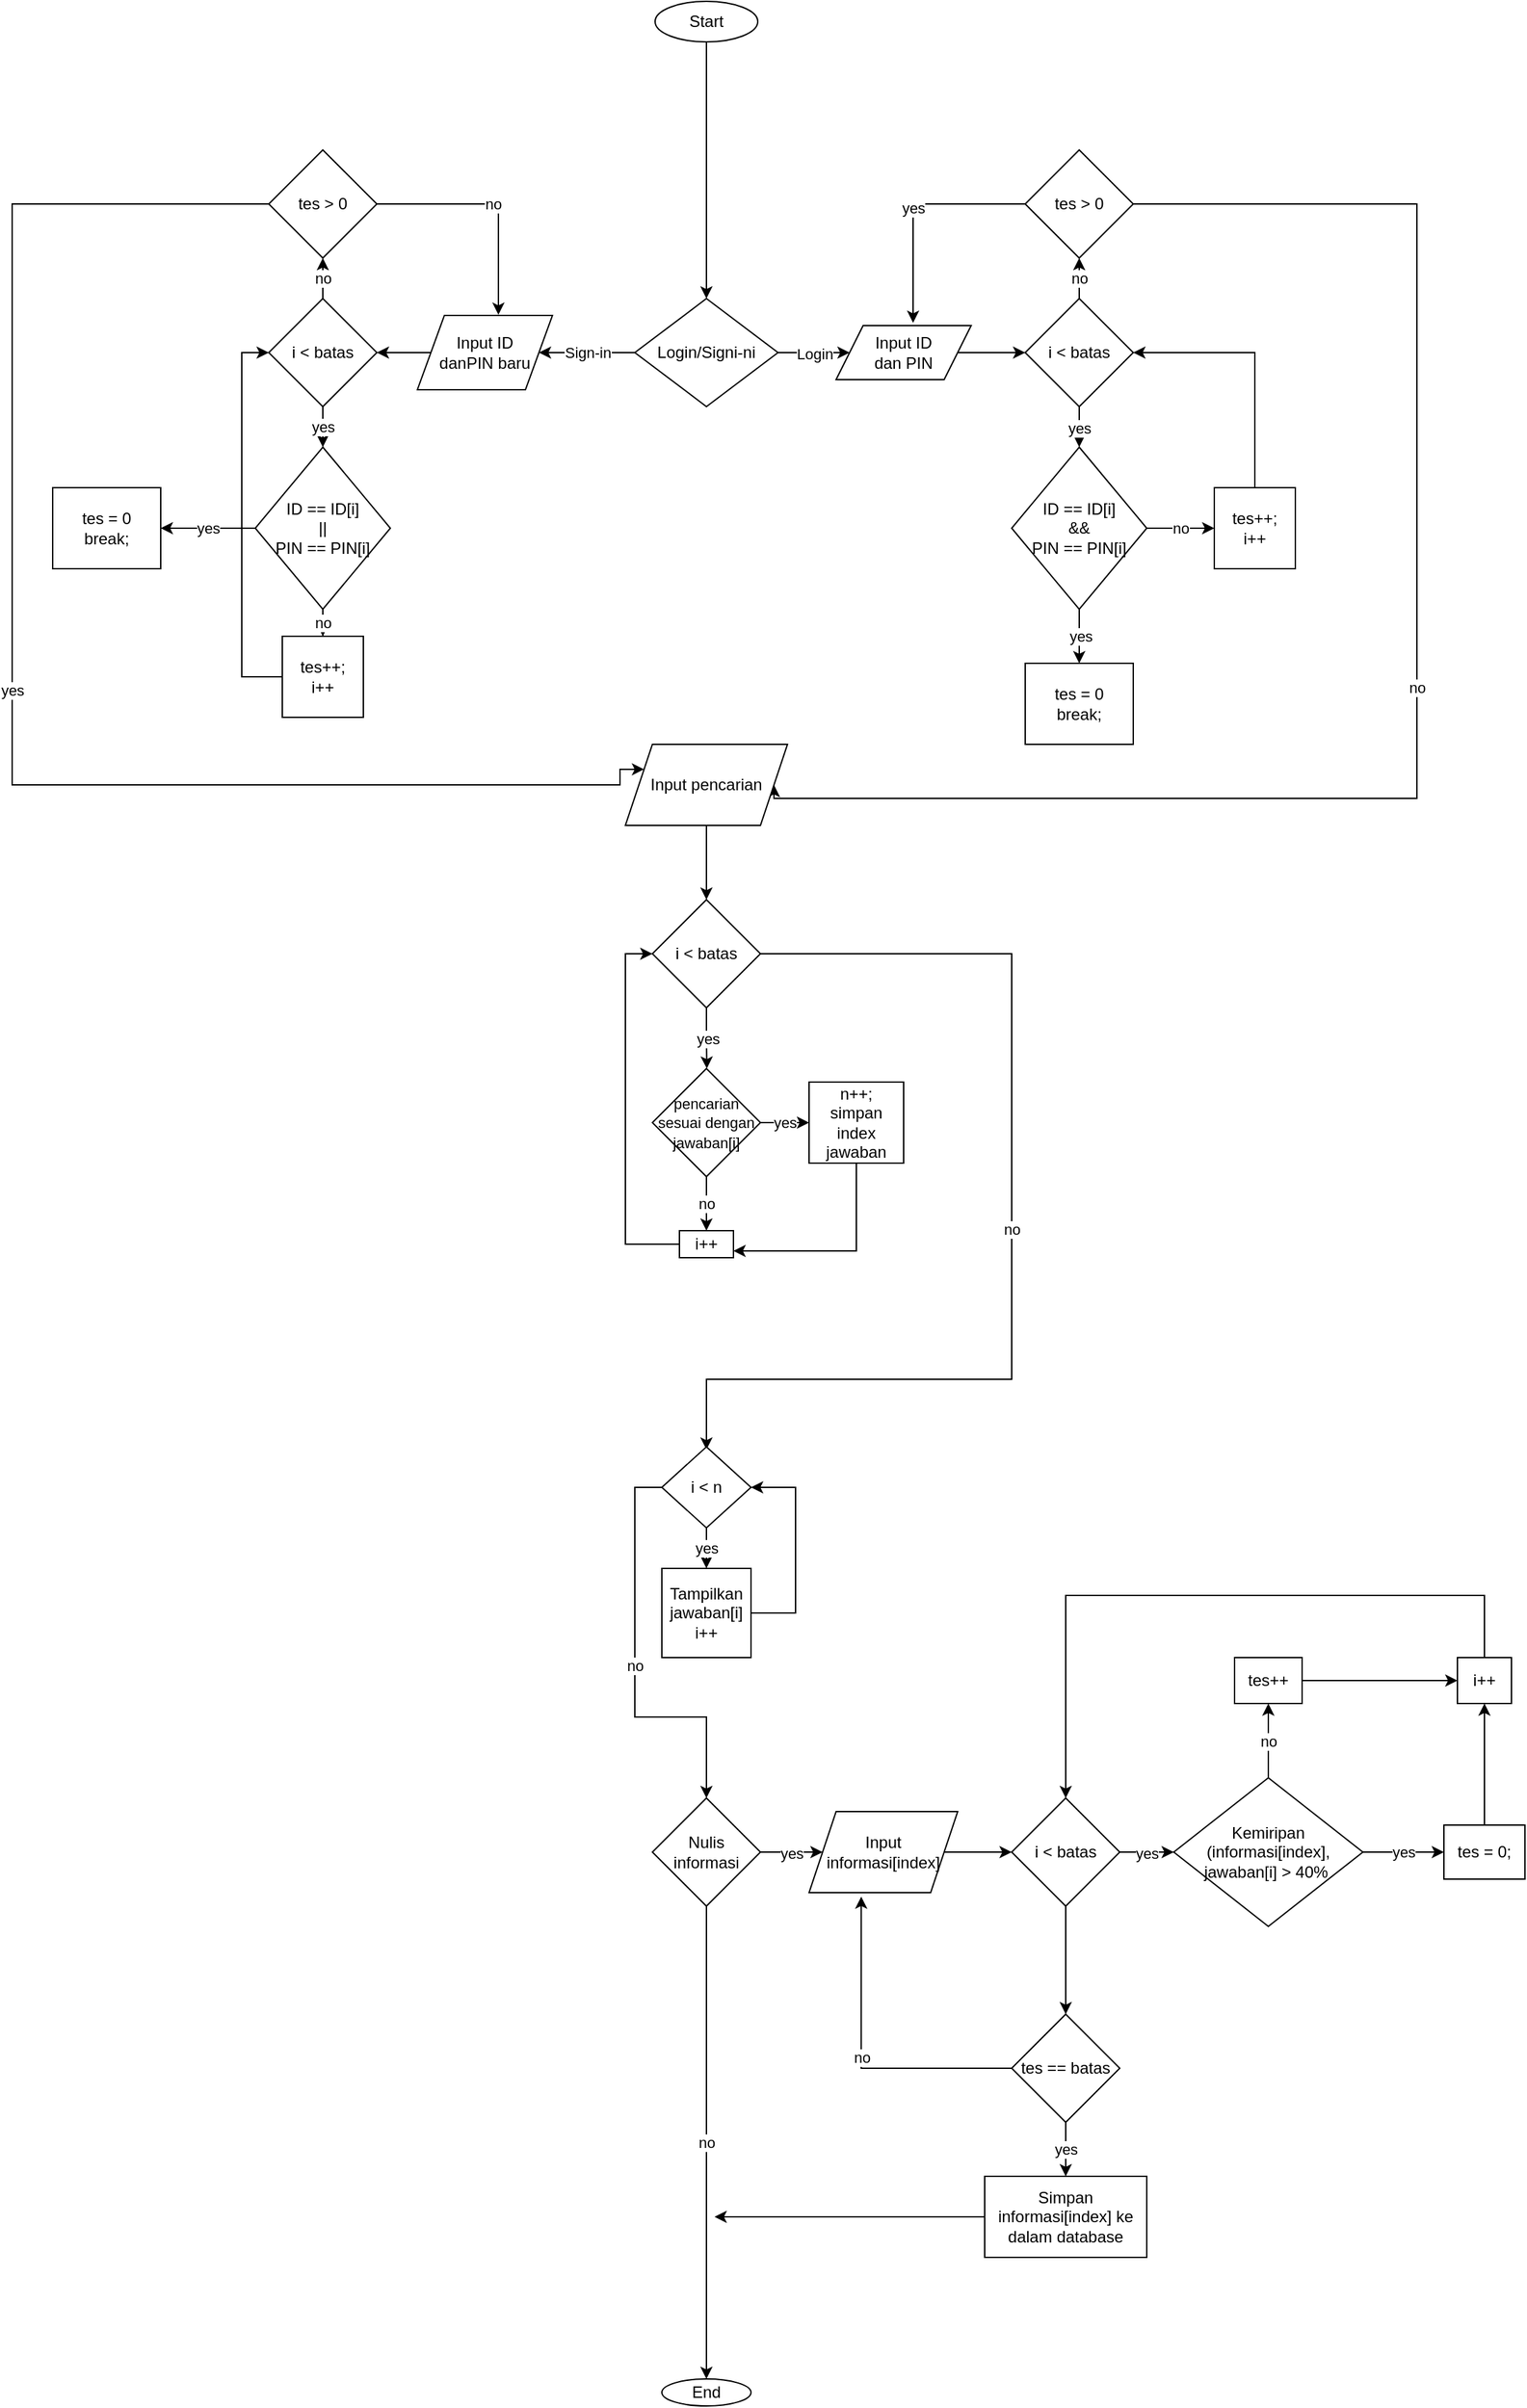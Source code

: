 <mxfile version="21.1.8">
  <diagram name="Page-1" id="KjWqJq1xkVzPSrhiX2BS">
    <mxGraphModel dx="3212" dy="2787" grid="1" gridSize="10" guides="1" tooltips="1" connect="1" arrows="1" fold="1" page="1" pageScale="1" pageWidth="827" pageHeight="1169" math="0" shadow="0">
      <root>
        <mxCell id="0" />
        <mxCell id="1" parent="0" />
        <mxCell id="5E2wt2ImbtlbzxVv99e4-2" style="edgeStyle=orthogonalEdgeStyle;rounded=0;orthogonalLoop=1;jettySize=auto;html=1;exitX=0.5;exitY=1;exitDx=0;exitDy=0;" edge="1" parent="1" source="5E2wt2ImbtlbzxVv99e4-1">
          <mxGeometry relative="1" as="geometry">
            <mxPoint x="414" y="100" as="targetPoint" />
          </mxGeometry>
        </mxCell>
        <mxCell id="5E2wt2ImbtlbzxVv99e4-1" value="Start" style="ellipse;whiteSpace=wrap;html=1;" vertex="1" parent="1">
          <mxGeometry x="376" y="-120" width="76" height="30" as="geometry" />
        </mxCell>
        <mxCell id="5E2wt2ImbtlbzxVv99e4-5" value="Login" style="edgeStyle=orthogonalEdgeStyle;rounded=0;orthogonalLoop=1;jettySize=auto;html=1;exitX=1;exitY=0.5;exitDx=0;exitDy=0;" edge="1" parent="1" source="5E2wt2ImbtlbzxVv99e4-4">
          <mxGeometry relative="1" as="geometry">
            <mxPoint x="520" y="140" as="targetPoint" />
          </mxGeometry>
        </mxCell>
        <mxCell id="5E2wt2ImbtlbzxVv99e4-6" value="Sign-in" style="edgeStyle=orthogonalEdgeStyle;rounded=0;orthogonalLoop=1;jettySize=auto;html=1;exitX=0;exitY=0.5;exitDx=0;exitDy=0;" edge="1" parent="1" source="5E2wt2ImbtlbzxVv99e4-4">
          <mxGeometry relative="1" as="geometry">
            <mxPoint x="290" y="140" as="targetPoint" />
          </mxGeometry>
        </mxCell>
        <mxCell id="5E2wt2ImbtlbzxVv99e4-4" value="Login/Signi-ni" style="rhombus;whiteSpace=wrap;html=1;" vertex="1" parent="1">
          <mxGeometry x="361" y="100" width="106" height="80" as="geometry" />
        </mxCell>
        <mxCell id="5E2wt2ImbtlbzxVv99e4-9" style="edgeStyle=orthogonalEdgeStyle;rounded=0;orthogonalLoop=1;jettySize=auto;html=1;exitX=1;exitY=0.5;exitDx=0;exitDy=0;" edge="1" parent="1" source="5E2wt2ImbtlbzxVv99e4-8">
          <mxGeometry relative="1" as="geometry">
            <mxPoint x="650" y="140" as="targetPoint" />
          </mxGeometry>
        </mxCell>
        <mxCell id="5E2wt2ImbtlbzxVv99e4-8" value="Input ID&lt;br&gt;dan PIN" style="shape=parallelogram;perimeter=parallelogramPerimeter;whiteSpace=wrap;html=1;fixedSize=1;" vertex="1" parent="1">
          <mxGeometry x="510" y="120" width="100" height="40" as="geometry" />
        </mxCell>
        <mxCell id="5E2wt2ImbtlbzxVv99e4-12" value="yes" style="edgeStyle=orthogonalEdgeStyle;rounded=0;orthogonalLoop=1;jettySize=auto;html=1;" edge="1" parent="1" source="5E2wt2ImbtlbzxVv99e4-10">
          <mxGeometry relative="1" as="geometry">
            <mxPoint x="690" y="210" as="targetPoint" />
          </mxGeometry>
        </mxCell>
        <mxCell id="5E2wt2ImbtlbzxVv99e4-21" value="no" style="edgeStyle=orthogonalEdgeStyle;rounded=0;orthogonalLoop=1;jettySize=auto;html=1;exitX=0.5;exitY=0;exitDx=0;exitDy=0;" edge="1" parent="1" source="5E2wt2ImbtlbzxVv99e4-10">
          <mxGeometry relative="1" as="geometry">
            <mxPoint x="690" y="70" as="targetPoint" />
          </mxGeometry>
        </mxCell>
        <mxCell id="5E2wt2ImbtlbzxVv99e4-10" value="i &amp;lt; batas" style="rhombus;whiteSpace=wrap;html=1;" vertex="1" parent="1">
          <mxGeometry x="650" y="100" width="80" height="80" as="geometry" />
        </mxCell>
        <mxCell id="5E2wt2ImbtlbzxVv99e4-16" value="yes" style="edgeStyle=orthogonalEdgeStyle;rounded=0;orthogonalLoop=1;jettySize=auto;html=1;exitX=0.5;exitY=1;exitDx=0;exitDy=0;" edge="1" parent="1" source="5E2wt2ImbtlbzxVv99e4-13">
          <mxGeometry relative="1" as="geometry">
            <mxPoint x="690" y="370" as="targetPoint" />
          </mxGeometry>
        </mxCell>
        <mxCell id="5E2wt2ImbtlbzxVv99e4-19" value="no" style="edgeStyle=orthogonalEdgeStyle;rounded=0;orthogonalLoop=1;jettySize=auto;html=1;" edge="1" parent="1" source="5E2wt2ImbtlbzxVv99e4-13" target="5E2wt2ImbtlbzxVv99e4-18">
          <mxGeometry relative="1" as="geometry" />
        </mxCell>
        <mxCell id="5E2wt2ImbtlbzxVv99e4-13" value="ID == ID[i]&lt;br&gt;&amp;amp;&amp;amp;&lt;br&gt;PIN == PIN[i]" style="rhombus;whiteSpace=wrap;html=1;" vertex="1" parent="1">
          <mxGeometry x="640" y="210" width="100" height="120" as="geometry" />
        </mxCell>
        <mxCell id="5E2wt2ImbtlbzxVv99e4-17" value="tes = 0&lt;br&gt;break;" style="rounded=0;whiteSpace=wrap;html=1;" vertex="1" parent="1">
          <mxGeometry x="650" y="370" width="80" height="60" as="geometry" />
        </mxCell>
        <mxCell id="5E2wt2ImbtlbzxVv99e4-20" style="edgeStyle=orthogonalEdgeStyle;rounded=0;orthogonalLoop=1;jettySize=auto;html=1;entryX=1;entryY=0.5;entryDx=0;entryDy=0;" edge="1" parent="1" source="5E2wt2ImbtlbzxVv99e4-18" target="5E2wt2ImbtlbzxVv99e4-10">
          <mxGeometry relative="1" as="geometry">
            <Array as="points">
              <mxPoint x="820" y="140" />
            </Array>
          </mxGeometry>
        </mxCell>
        <mxCell id="5E2wt2ImbtlbzxVv99e4-18" value="tes++;&lt;br&gt;i++" style="whiteSpace=wrap;html=1;" vertex="1" parent="1">
          <mxGeometry x="790" y="240" width="60" height="60" as="geometry" />
        </mxCell>
        <mxCell id="5E2wt2ImbtlbzxVv99e4-24" value="yes" style="edgeStyle=orthogonalEdgeStyle;rounded=0;orthogonalLoop=1;jettySize=auto;html=1;exitX=0;exitY=0.5;exitDx=0;exitDy=0;entryX=0.57;entryY=-0.05;entryDx=0;entryDy=0;entryPerimeter=0;" edge="1" parent="1" source="5E2wt2ImbtlbzxVv99e4-23" target="5E2wt2ImbtlbzxVv99e4-8">
          <mxGeometry relative="1" as="geometry" />
        </mxCell>
        <mxCell id="5E2wt2ImbtlbzxVv99e4-25" value="no" style="edgeStyle=orthogonalEdgeStyle;rounded=0;orthogonalLoop=1;jettySize=auto;html=1;entryX=1;entryY=0.5;entryDx=0;entryDy=0;" edge="1" parent="1" source="5E2wt2ImbtlbzxVv99e4-23" target="5E2wt2ImbtlbzxVv99e4-45">
          <mxGeometry relative="1" as="geometry">
            <mxPoint x="600" y="524" as="targetPoint" />
            <Array as="points">
              <mxPoint x="940" y="30" />
              <mxPoint x="940" y="470" />
              <mxPoint x="464" y="470" />
            </Array>
          </mxGeometry>
        </mxCell>
        <mxCell id="5E2wt2ImbtlbzxVv99e4-23" value="tes &amp;gt; 0" style="rhombus;whiteSpace=wrap;html=1;" vertex="1" parent="1">
          <mxGeometry x="650" y="-10" width="80" height="80" as="geometry" />
        </mxCell>
        <mxCell id="5E2wt2ImbtlbzxVv99e4-37" style="edgeStyle=orthogonalEdgeStyle;rounded=0;orthogonalLoop=1;jettySize=auto;html=1;exitX=0;exitY=0.5;exitDx=0;exitDy=0;entryX=1;entryY=0.5;entryDx=0;entryDy=0;" edge="1" parent="1" source="5E2wt2ImbtlbzxVv99e4-26" target="5E2wt2ImbtlbzxVv99e4-29">
          <mxGeometry relative="1" as="geometry" />
        </mxCell>
        <mxCell id="5E2wt2ImbtlbzxVv99e4-26" value="Input ID &lt;br&gt;danPIN baru" style="shape=parallelogram;perimeter=parallelogramPerimeter;whiteSpace=wrap;html=1;fixedSize=1;" vertex="1" parent="1">
          <mxGeometry x="200" y="112.5" width="100" height="55" as="geometry" />
        </mxCell>
        <mxCell id="5E2wt2ImbtlbzxVv99e4-38" value="yes" style="edgeStyle=orthogonalEdgeStyle;rounded=0;orthogonalLoop=1;jettySize=auto;html=1;exitX=0.5;exitY=1;exitDx=0;exitDy=0;entryX=0.5;entryY=0;entryDx=0;entryDy=0;" edge="1" parent="1" source="5E2wt2ImbtlbzxVv99e4-29" target="5E2wt2ImbtlbzxVv99e4-32">
          <mxGeometry relative="1" as="geometry" />
        </mxCell>
        <mxCell id="5E2wt2ImbtlbzxVv99e4-42" value="no" style="edgeStyle=orthogonalEdgeStyle;rounded=0;orthogonalLoop=1;jettySize=auto;html=1;" edge="1" parent="1" source="5E2wt2ImbtlbzxVv99e4-29" target="5E2wt2ImbtlbzxVv99e4-36">
          <mxGeometry relative="1" as="geometry" />
        </mxCell>
        <mxCell id="5E2wt2ImbtlbzxVv99e4-29" value="i &amp;lt; batas" style="rhombus;whiteSpace=wrap;html=1;" vertex="1" parent="1">
          <mxGeometry x="90" y="100" width="80" height="80" as="geometry" />
        </mxCell>
        <mxCell id="5E2wt2ImbtlbzxVv99e4-39" value="no" style="edgeStyle=orthogonalEdgeStyle;rounded=0;orthogonalLoop=1;jettySize=auto;html=1;exitX=0.5;exitY=1;exitDx=0;exitDy=0;" edge="1" parent="1" source="5E2wt2ImbtlbzxVv99e4-32" target="5E2wt2ImbtlbzxVv99e4-35">
          <mxGeometry relative="1" as="geometry" />
        </mxCell>
        <mxCell id="5E2wt2ImbtlbzxVv99e4-40" value="yes" style="edgeStyle=orthogonalEdgeStyle;rounded=0;orthogonalLoop=1;jettySize=auto;html=1;exitX=0;exitY=0.5;exitDx=0;exitDy=0;" edge="1" parent="1" source="5E2wt2ImbtlbzxVv99e4-32">
          <mxGeometry relative="1" as="geometry">
            <mxPoint x="10" y="270" as="targetPoint" />
          </mxGeometry>
        </mxCell>
        <mxCell id="5E2wt2ImbtlbzxVv99e4-32" value="ID == ID[i]&lt;br&gt;||&lt;br&gt;PIN == PIN[i]" style="rhombus;whiteSpace=wrap;html=1;" vertex="1" parent="1">
          <mxGeometry x="80" y="210" width="100" height="120" as="geometry" />
        </mxCell>
        <mxCell id="5E2wt2ImbtlbzxVv99e4-33" value="tes = 0&lt;br&gt;break;" style="rounded=0;whiteSpace=wrap;html=1;" vertex="1" parent="1">
          <mxGeometry x="-70" y="240" width="80" height="60" as="geometry" />
        </mxCell>
        <mxCell id="5E2wt2ImbtlbzxVv99e4-41" style="edgeStyle=orthogonalEdgeStyle;rounded=0;orthogonalLoop=1;jettySize=auto;html=1;exitX=0;exitY=0.5;exitDx=0;exitDy=0;entryX=0;entryY=0.5;entryDx=0;entryDy=0;" edge="1" parent="1" source="5E2wt2ImbtlbzxVv99e4-35" target="5E2wt2ImbtlbzxVv99e4-29">
          <mxGeometry relative="1" as="geometry" />
        </mxCell>
        <mxCell id="5E2wt2ImbtlbzxVv99e4-35" value="tes++;&lt;br&gt;i++" style="whiteSpace=wrap;html=1;" vertex="1" parent="1">
          <mxGeometry x="100" y="350" width="60" height="60" as="geometry" />
        </mxCell>
        <mxCell id="5E2wt2ImbtlbzxVv99e4-43" value="no" style="edgeStyle=orthogonalEdgeStyle;rounded=0;orthogonalLoop=1;jettySize=auto;html=1;exitX=1;exitY=0.5;exitDx=0;exitDy=0;entryX=0.6;entryY=-0.009;entryDx=0;entryDy=0;entryPerimeter=0;" edge="1" parent="1" source="5E2wt2ImbtlbzxVv99e4-36" target="5E2wt2ImbtlbzxVv99e4-26">
          <mxGeometry relative="1" as="geometry" />
        </mxCell>
        <mxCell id="5E2wt2ImbtlbzxVv99e4-44" value="yes" style="edgeStyle=orthogonalEdgeStyle;rounded=0;orthogonalLoop=1;jettySize=auto;html=1;entryX=0;entryY=0.25;entryDx=0;entryDy=0;" edge="1" parent="1" source="5E2wt2ImbtlbzxVv99e4-36" target="5E2wt2ImbtlbzxVv99e4-45">
          <mxGeometry relative="1" as="geometry">
            <mxPoint x="290" y="570" as="targetPoint" />
            <Array as="points">
              <mxPoint x="-100" y="30" />
              <mxPoint x="-100" y="460" />
              <mxPoint x="350" y="460" />
              <mxPoint x="350" y="449" />
            </Array>
          </mxGeometry>
        </mxCell>
        <mxCell id="5E2wt2ImbtlbzxVv99e4-36" value="tes &amp;gt; 0" style="rhombus;whiteSpace=wrap;html=1;" vertex="1" parent="1">
          <mxGeometry x="90" y="-10" width="80" height="80" as="geometry" />
        </mxCell>
        <mxCell id="5E2wt2ImbtlbzxVv99e4-47" value="" style="edgeStyle=orthogonalEdgeStyle;rounded=0;orthogonalLoop=1;jettySize=auto;html=1;" edge="1" parent="1" source="5E2wt2ImbtlbzxVv99e4-45" target="5E2wt2ImbtlbzxVv99e4-46">
          <mxGeometry relative="1" as="geometry" />
        </mxCell>
        <mxCell id="5E2wt2ImbtlbzxVv99e4-45" value="Input pencarian" style="shape=parallelogram;perimeter=parallelogramPerimeter;whiteSpace=wrap;html=1;fixedSize=1;" vertex="1" parent="1">
          <mxGeometry x="354" y="430" width="120" height="60" as="geometry" />
        </mxCell>
        <mxCell id="5E2wt2ImbtlbzxVv99e4-48" value="yes" style="edgeStyle=orthogonalEdgeStyle;rounded=0;orthogonalLoop=1;jettySize=auto;html=1;exitX=0.5;exitY=1;exitDx=0;exitDy=0;" edge="1" parent="1" source="5E2wt2ImbtlbzxVv99e4-46">
          <mxGeometry relative="1" as="geometry">
            <mxPoint x="414.31" y="670" as="targetPoint" />
          </mxGeometry>
        </mxCell>
        <mxCell id="5E2wt2ImbtlbzxVv99e4-56" value="no" style="edgeStyle=orthogonalEdgeStyle;rounded=0;orthogonalLoop=1;jettySize=auto;html=1;" edge="1" parent="1" source="5E2wt2ImbtlbzxVv99e4-46">
          <mxGeometry relative="1" as="geometry">
            <mxPoint x="414.0" y="952.069" as="targetPoint" />
            <Array as="points">
              <mxPoint x="640" y="585" />
              <mxPoint x="640" y="900" />
              <mxPoint x="414" y="900" />
            </Array>
          </mxGeometry>
        </mxCell>
        <mxCell id="5E2wt2ImbtlbzxVv99e4-46" value="i &amp;lt; batas" style="rhombus;whiteSpace=wrap;html=1;" vertex="1" parent="1">
          <mxGeometry x="374" y="545" width="80" height="80" as="geometry" />
        </mxCell>
        <mxCell id="5E2wt2ImbtlbzxVv99e4-51" value="yes" style="edgeStyle=orthogonalEdgeStyle;rounded=0;orthogonalLoop=1;jettySize=auto;html=1;" edge="1" parent="1" source="5E2wt2ImbtlbzxVv99e4-49" target="5E2wt2ImbtlbzxVv99e4-50">
          <mxGeometry relative="1" as="geometry" />
        </mxCell>
        <mxCell id="5E2wt2ImbtlbzxVv99e4-53" value="no" style="edgeStyle=orthogonalEdgeStyle;rounded=0;orthogonalLoop=1;jettySize=auto;html=1;" edge="1" parent="1" source="5E2wt2ImbtlbzxVv99e4-49" target="5E2wt2ImbtlbzxVv99e4-52">
          <mxGeometry relative="1" as="geometry" />
        </mxCell>
        <mxCell id="5E2wt2ImbtlbzxVv99e4-49" value="&lt;font style=&quot;font-size: 11px;&quot;&gt;pencarian sesuai dengan jawaban[i]&lt;/font&gt;" style="rhombus;whiteSpace=wrap;html=1;" vertex="1" parent="1">
          <mxGeometry x="374" y="670" width="80" height="80" as="geometry" />
        </mxCell>
        <mxCell id="5E2wt2ImbtlbzxVv99e4-54" style="edgeStyle=orthogonalEdgeStyle;rounded=0;orthogonalLoop=1;jettySize=auto;html=1;entryX=1;entryY=0.75;entryDx=0;entryDy=0;" edge="1" parent="1" source="5E2wt2ImbtlbzxVv99e4-50" target="5E2wt2ImbtlbzxVv99e4-52">
          <mxGeometry relative="1" as="geometry">
            <Array as="points">
              <mxPoint x="525" y="805" />
            </Array>
          </mxGeometry>
        </mxCell>
        <mxCell id="5E2wt2ImbtlbzxVv99e4-50" value="n++;&lt;br&gt;simpan index jawaban" style="whiteSpace=wrap;html=1;" vertex="1" parent="1">
          <mxGeometry x="490" y="680" width="70" height="60" as="geometry" />
        </mxCell>
        <mxCell id="5E2wt2ImbtlbzxVv99e4-55" style="edgeStyle=orthogonalEdgeStyle;rounded=0;orthogonalLoop=1;jettySize=auto;html=1;exitX=0;exitY=0.5;exitDx=0;exitDy=0;entryX=0;entryY=0.5;entryDx=0;entryDy=0;" edge="1" parent="1" source="5E2wt2ImbtlbzxVv99e4-52" target="5E2wt2ImbtlbzxVv99e4-46">
          <mxGeometry relative="1" as="geometry" />
        </mxCell>
        <mxCell id="5E2wt2ImbtlbzxVv99e4-52" value="i++" style="whiteSpace=wrap;html=1;" vertex="1" parent="1">
          <mxGeometry x="394" y="790" width="40" height="20" as="geometry" />
        </mxCell>
        <mxCell id="5E2wt2ImbtlbzxVv99e4-58" value="yes" style="edgeStyle=orthogonalEdgeStyle;rounded=0;orthogonalLoop=1;jettySize=auto;html=1;exitX=0.5;exitY=1;exitDx=0;exitDy=0;" edge="1" parent="1" source="5E2wt2ImbtlbzxVv99e4-57" target="5E2wt2ImbtlbzxVv99e4-59">
          <mxGeometry relative="1" as="geometry">
            <mxPoint x="414" y="1040" as="targetPoint" />
          </mxGeometry>
        </mxCell>
        <mxCell id="5E2wt2ImbtlbzxVv99e4-61" value="no" style="edgeStyle=orthogonalEdgeStyle;rounded=0;orthogonalLoop=1;jettySize=auto;html=1;exitX=0;exitY=0.5;exitDx=0;exitDy=0;entryX=0.5;entryY=0;entryDx=0;entryDy=0;" edge="1" parent="1" source="5E2wt2ImbtlbzxVv99e4-57">
          <mxGeometry relative="1" as="geometry">
            <mxPoint x="414" y="1210.0" as="targetPoint" />
            <Array as="points">
              <mxPoint x="361" y="980" />
              <mxPoint x="361" y="1150" />
              <mxPoint x="414" y="1150" />
            </Array>
          </mxGeometry>
        </mxCell>
        <mxCell id="5E2wt2ImbtlbzxVv99e4-57" value="i &amp;lt; n" style="rhombus;whiteSpace=wrap;html=1;" vertex="1" parent="1">
          <mxGeometry x="381" y="950" width="66" height="60" as="geometry" />
        </mxCell>
        <mxCell id="5E2wt2ImbtlbzxVv99e4-60" style="edgeStyle=orthogonalEdgeStyle;rounded=0;orthogonalLoop=1;jettySize=auto;html=1;entryX=1;entryY=0.5;entryDx=0;entryDy=0;" edge="1" parent="1" source="5E2wt2ImbtlbzxVv99e4-59" target="5E2wt2ImbtlbzxVv99e4-57">
          <mxGeometry relative="1" as="geometry">
            <Array as="points">
              <mxPoint x="480" y="1073" />
              <mxPoint x="480" y="980" />
            </Array>
          </mxGeometry>
        </mxCell>
        <mxCell id="5E2wt2ImbtlbzxVv99e4-59" value="Tampilkan&lt;br&gt;jawaban[i]&lt;br&gt;i++" style="whiteSpace=wrap;html=1;aspect=fixed;" vertex="1" parent="1">
          <mxGeometry x="381" y="1040" width="66" height="66" as="geometry" />
        </mxCell>
        <mxCell id="5E2wt2ImbtlbzxVv99e4-65" value="yes" style="edgeStyle=orthogonalEdgeStyle;rounded=0;orthogonalLoop=1;jettySize=auto;html=1;" edge="1" parent="1" source="5E2wt2ImbtlbzxVv99e4-63">
          <mxGeometry relative="1" as="geometry">
            <mxPoint x="500" y="1250.0" as="targetPoint" />
          </mxGeometry>
        </mxCell>
        <mxCell id="5E2wt2ImbtlbzxVv99e4-70" value="no" style="edgeStyle=orthogonalEdgeStyle;rounded=0;orthogonalLoop=1;jettySize=auto;html=1;" edge="1" parent="1" source="5E2wt2ImbtlbzxVv99e4-63" target="5E2wt2ImbtlbzxVv99e4-69">
          <mxGeometry relative="1" as="geometry" />
        </mxCell>
        <mxCell id="5E2wt2ImbtlbzxVv99e4-63" value="Nulis informasi" style="rhombus;whiteSpace=wrap;html=1;" vertex="1" parent="1">
          <mxGeometry x="374" y="1210" width="80" height="80" as="geometry" />
        </mxCell>
        <mxCell id="5E2wt2ImbtlbzxVv99e4-73" style="edgeStyle=orthogonalEdgeStyle;rounded=0;orthogonalLoop=1;jettySize=auto;html=1;" edge="1" parent="1" source="5E2wt2ImbtlbzxVv99e4-66">
          <mxGeometry relative="1" as="geometry">
            <mxPoint x="640" y="1250" as="targetPoint" />
          </mxGeometry>
        </mxCell>
        <mxCell id="5E2wt2ImbtlbzxVv99e4-66" value="Input &lt;br&gt;informasi[index]" style="shape=parallelogram;perimeter=parallelogramPerimeter;whiteSpace=wrap;html=1;fixedSize=1;" vertex="1" parent="1">
          <mxGeometry x="490" y="1220" width="110" height="60" as="geometry" />
        </mxCell>
        <mxCell id="5E2wt2ImbtlbzxVv99e4-69" value="End" style="ellipse;whiteSpace=wrap;html=1;" vertex="1" parent="1">
          <mxGeometry x="381" y="1640" width="66" height="20" as="geometry" />
        </mxCell>
        <mxCell id="5E2wt2ImbtlbzxVv99e4-90" style="edgeStyle=orthogonalEdgeStyle;rounded=0;orthogonalLoop=1;jettySize=auto;html=1;" edge="1" parent="1" source="5E2wt2ImbtlbzxVv99e4-72">
          <mxGeometry relative="1" as="geometry">
            <mxPoint x="420" y="1520" as="targetPoint" />
          </mxGeometry>
        </mxCell>
        <mxCell id="5E2wt2ImbtlbzxVv99e4-72" value="Simpan informasi[index] ke dalam database" style="whiteSpace=wrap;html=1;" vertex="1" parent="1">
          <mxGeometry x="620" y="1490" width="120" height="60" as="geometry" />
        </mxCell>
        <mxCell id="5E2wt2ImbtlbzxVv99e4-75" value="yes" style="edgeStyle=orthogonalEdgeStyle;rounded=0;orthogonalLoop=1;jettySize=auto;html=1;exitX=1;exitY=0.5;exitDx=0;exitDy=0;" edge="1" parent="1" source="5E2wt2ImbtlbzxVv99e4-74">
          <mxGeometry relative="1" as="geometry">
            <mxPoint x="760" y="1250" as="targetPoint" />
          </mxGeometry>
        </mxCell>
        <mxCell id="5E2wt2ImbtlbzxVv99e4-86" value="" style="edgeStyle=orthogonalEdgeStyle;rounded=0;orthogonalLoop=1;jettySize=auto;html=1;" edge="1" parent="1" source="5E2wt2ImbtlbzxVv99e4-74" target="5E2wt2ImbtlbzxVv99e4-85">
          <mxGeometry relative="1" as="geometry" />
        </mxCell>
        <mxCell id="5E2wt2ImbtlbzxVv99e4-74" value="i &amp;lt; batas" style="rhombus;whiteSpace=wrap;html=1;" vertex="1" parent="1">
          <mxGeometry x="640" y="1210" width="80" height="80" as="geometry" />
        </mxCell>
        <mxCell id="5E2wt2ImbtlbzxVv99e4-78" value="no" style="edgeStyle=orthogonalEdgeStyle;rounded=0;orthogonalLoop=1;jettySize=auto;html=1;" edge="1" parent="1" source="5E2wt2ImbtlbzxVv99e4-76" target="5E2wt2ImbtlbzxVv99e4-77">
          <mxGeometry relative="1" as="geometry" />
        </mxCell>
        <mxCell id="5E2wt2ImbtlbzxVv99e4-80" value="yes" style="edgeStyle=orthogonalEdgeStyle;rounded=0;orthogonalLoop=1;jettySize=auto;html=1;" edge="1" parent="1" source="5E2wt2ImbtlbzxVv99e4-76" target="5E2wt2ImbtlbzxVv99e4-79">
          <mxGeometry relative="1" as="geometry" />
        </mxCell>
        <mxCell id="5E2wt2ImbtlbzxVv99e4-76" value="Kemiripan &lt;br&gt;(informasi[index],&lt;br&gt;jawaban[i] &amp;gt; 40%&amp;nbsp;" style="rhombus;whiteSpace=wrap;html=1;" vertex="1" parent="1">
          <mxGeometry x="760" y="1195" width="140" height="110" as="geometry" />
        </mxCell>
        <mxCell id="5E2wt2ImbtlbzxVv99e4-82" value="" style="edgeStyle=orthogonalEdgeStyle;rounded=0;orthogonalLoop=1;jettySize=auto;html=1;" edge="1" parent="1" source="5E2wt2ImbtlbzxVv99e4-77" target="5E2wt2ImbtlbzxVv99e4-81">
          <mxGeometry relative="1" as="geometry" />
        </mxCell>
        <mxCell id="5E2wt2ImbtlbzxVv99e4-77" value="tes++" style="whiteSpace=wrap;html=1;" vertex="1" parent="1">
          <mxGeometry x="805" y="1106" width="50" height="34" as="geometry" />
        </mxCell>
        <mxCell id="5E2wt2ImbtlbzxVv99e4-83" style="edgeStyle=orthogonalEdgeStyle;rounded=0;orthogonalLoop=1;jettySize=auto;html=1;exitX=0.5;exitY=0;exitDx=0;exitDy=0;entryX=0.5;entryY=1;entryDx=0;entryDy=0;" edge="1" parent="1" source="5E2wt2ImbtlbzxVv99e4-79" target="5E2wt2ImbtlbzxVv99e4-81">
          <mxGeometry relative="1" as="geometry" />
        </mxCell>
        <mxCell id="5E2wt2ImbtlbzxVv99e4-79" value="tes = 0;" style="whiteSpace=wrap;html=1;" vertex="1" parent="1">
          <mxGeometry x="960" y="1230" width="60" height="40" as="geometry" />
        </mxCell>
        <mxCell id="5E2wt2ImbtlbzxVv99e4-84" style="edgeStyle=orthogonalEdgeStyle;rounded=0;orthogonalLoop=1;jettySize=auto;html=1;entryX=0.5;entryY=0;entryDx=0;entryDy=0;" edge="1" parent="1" source="5E2wt2ImbtlbzxVv99e4-81" target="5E2wt2ImbtlbzxVv99e4-74">
          <mxGeometry relative="1" as="geometry">
            <Array as="points">
              <mxPoint x="990" y="1060" />
              <mxPoint x="680" y="1060" />
            </Array>
          </mxGeometry>
        </mxCell>
        <mxCell id="5E2wt2ImbtlbzxVv99e4-81" value="i++" style="whiteSpace=wrap;html=1;" vertex="1" parent="1">
          <mxGeometry x="970" y="1106" width="40" height="34" as="geometry" />
        </mxCell>
        <mxCell id="5E2wt2ImbtlbzxVv99e4-87" value="yes" style="edgeStyle=orthogonalEdgeStyle;rounded=0;orthogonalLoop=1;jettySize=auto;html=1;" edge="1" parent="1" source="5E2wt2ImbtlbzxVv99e4-85" target="5E2wt2ImbtlbzxVv99e4-72">
          <mxGeometry relative="1" as="geometry" />
        </mxCell>
        <mxCell id="5E2wt2ImbtlbzxVv99e4-89" value="no" style="edgeStyle=orthogonalEdgeStyle;rounded=0;orthogonalLoop=1;jettySize=auto;html=1;exitX=0;exitY=0.5;exitDx=0;exitDy=0;entryX=0.351;entryY=1.049;entryDx=0;entryDy=0;entryPerimeter=0;" edge="1" parent="1" source="5E2wt2ImbtlbzxVv99e4-85" target="5E2wt2ImbtlbzxVv99e4-66">
          <mxGeometry relative="1" as="geometry" />
        </mxCell>
        <mxCell id="5E2wt2ImbtlbzxVv99e4-85" value="tes == batas" style="rhombus;whiteSpace=wrap;html=1;" vertex="1" parent="1">
          <mxGeometry x="640" y="1370" width="80" height="80" as="geometry" />
        </mxCell>
      </root>
    </mxGraphModel>
  </diagram>
</mxfile>
